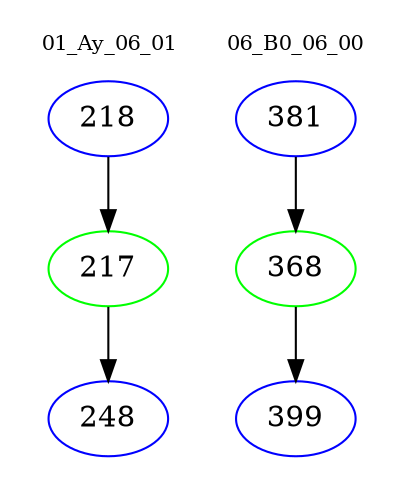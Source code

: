 digraph{
subgraph cluster_0 {
color = white
label = "01_Ay_06_01";
fontsize=10;
T0_218 [label="218", color="blue"]
T0_218 -> T0_217 [color="black"]
T0_217 [label="217", color="green"]
T0_217 -> T0_248 [color="black"]
T0_248 [label="248", color="blue"]
}
subgraph cluster_1 {
color = white
label = "06_B0_06_00";
fontsize=10;
T1_381 [label="381", color="blue"]
T1_381 -> T1_368 [color="black"]
T1_368 [label="368", color="green"]
T1_368 -> T1_399 [color="black"]
T1_399 [label="399", color="blue"]
}
}
